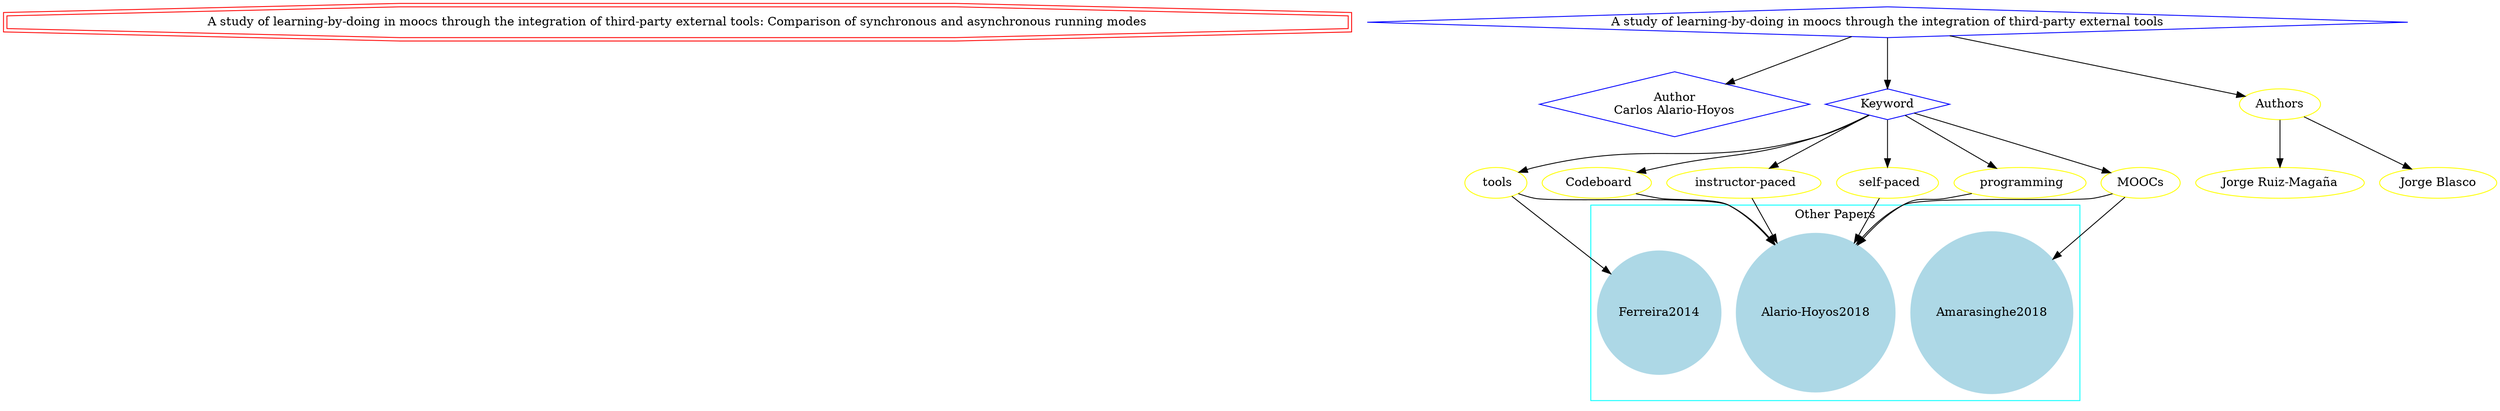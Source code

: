 strict digraph mind_map65 {
	node [color=red shape=doubleoctagon]
	"A study of learning-by-doing in moocs through the integration of third-party external tools: Comparison of synchronous and asynchronous running modes"
	node [color=blue shape=diamond]
	"Author
Carlos Alario-Hoyos"
	Keyword
	"A study of learning-by-doing in moocs through the integration of third-party external tools":" Comparison of synchronous and asynchronous running modes" -> "Author
Carlos Alario-Hoyos"
	"A study of learning-by-doing in moocs through the integration of third-party external tools":" Comparison of synchronous and asynchronous running modes" -> Keyword
	node [color=yellow shape=ellipse]
	MOOCs
	Keyword -> MOOCs
	" programming"
	Keyword -> " programming"
	" tools"
	Keyword -> " tools"
	" Codeboard"
	Keyword -> " Codeboard"
	" instructor-paced"
	Keyword -> " instructor-paced"
	" self-paced"
	Keyword -> " self-paced"
	subgraph cluster_0 {
		node [style=filled]
		node [color=lightblue shape=circle]
		label="Other Papers"
		color=cyan
		"Alario-Hoyos2018"
		Amarasinghe2018
		Ferreira2014
	}
	MOOCs -> "Alario-Hoyos2018"
	MOOCs -> Amarasinghe2018
	" programming" -> "Alario-Hoyos2018"
	" tools" -> "Alario-Hoyos2018"
	" tools" -> Ferreira2014
	" Codeboard" -> "Alario-Hoyos2018"
	" instructor-paced" -> "Alario-Hoyos2018"
	" self-paced" -> "Alario-Hoyos2018"
	"A study of learning-by-doing in moocs through the integration of third-party external tools":" Comparison of synchronous and asynchronous running modes" -> Authors
	Authors -> "Jorge Ruiz-Magaña"
	Authors -> "Jorge Blasco"
}
